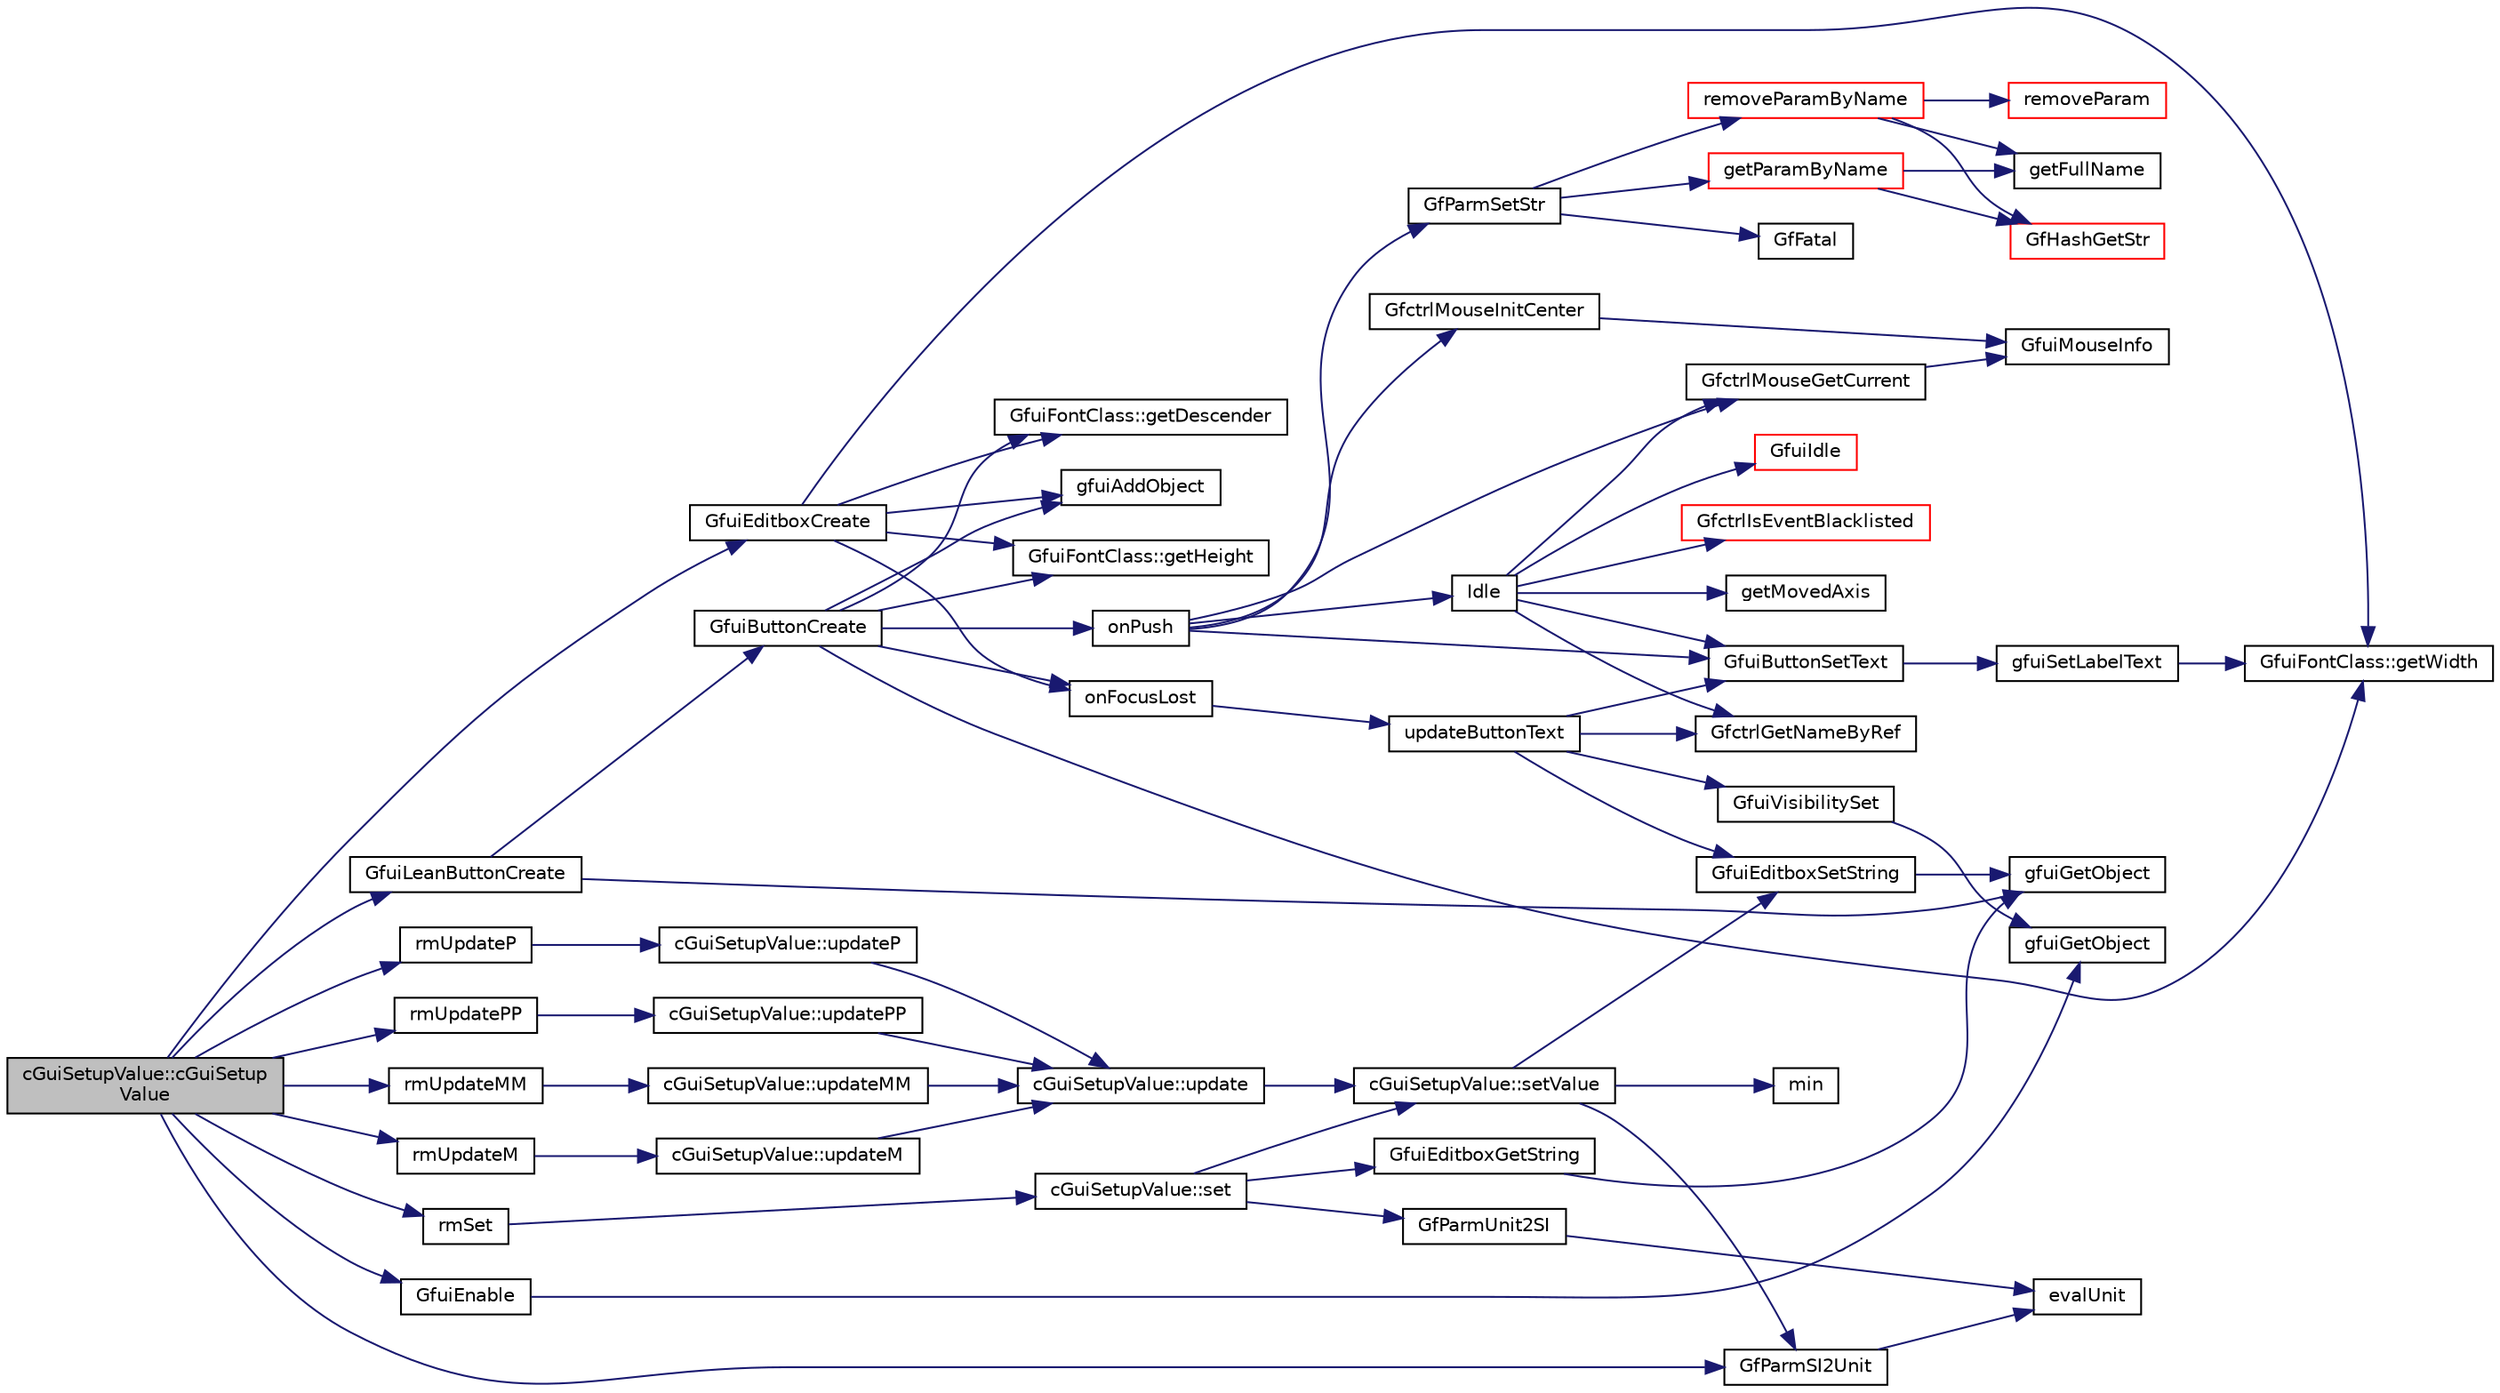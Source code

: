 digraph "cGuiSetupValue::cGuiSetupValue"
{
  edge [fontname="Helvetica",fontsize="10",labelfontname="Helvetica",labelfontsize="10"];
  node [fontname="Helvetica",fontsize="10",shape=record];
  rankdir="LR";
  Node1 [label="cGuiSetupValue::cGuiSetup\lValue",height=0.2,width=0.4,color="black", fillcolor="grey75", style="filled", fontcolor="black"];
  Node1 -> Node2 [color="midnightblue",fontsize="10",style="solid",fontname="Helvetica"];
  Node2 [label="GfParmSI2Unit",height=0.2,width=0.4,color="black", fillcolor="white", style="filled",URL="$group__paramsdata.html#gab24de0cda7e3f9a5ea42be6dd7592a38",tooltip="Convert a value from SI to given unit. "];
  Node2 -> Node3 [color="midnightblue",fontsize="10",style="solid",fontname="Helvetica"];
  Node3 [label="evalUnit",height=0.2,width=0.4,color="black", fillcolor="white", style="filled",URL="$group__paramshelper.html#ga939d9b995855a1e99d2ed2591692c71d",tooltip="Support function to multiply or divide dest with unit conversion factor. "];
  Node1 -> Node4 [color="midnightblue",fontsize="10",style="solid",fontname="Helvetica"];
  Node4 [label="GfuiEditboxCreate",height=0.2,width=0.4,color="black", fillcolor="white", style="filled",URL="$group__gui.html#gaa9f8ff59f63c4c4959b20e60b3a01eb2",tooltip="Add a editbox to a screen. "];
  Node4 -> Node5 [color="midnightblue",fontsize="10",style="solid",fontname="Helvetica"];
  Node5 [label="onFocusLost",height=0.2,width=0.4,color="black", fillcolor="white", style="filled",URL="$controlconfig_8cpp.html#a59cfe754e770f29c0f4e9c4d52201f83"];
  Node5 -> Node6 [color="midnightblue",fontsize="10",style="solid",fontname="Helvetica"];
  Node6 [label="updateButtonText",height=0.2,width=0.4,color="black", fillcolor="white", style="filled",URL="$controlconfig_8cpp.html#af959d86b3d6a7b6190fb8bdddbf29cf7"];
  Node6 -> Node7 [color="midnightblue",fontsize="10",style="solid",fontname="Helvetica"];
  Node7 [label="GfctrlGetNameByRef",height=0.2,width=0.4,color="black", fillcolor="white", style="filled",URL="$group__ctrl.html#gaa442694772535f7f366b2a5f15e052fb",tooltip="Get a control name by its reference. "];
  Node6 -> Node8 [color="midnightblue",fontsize="10",style="solid",fontname="Helvetica"];
  Node8 [label="GfuiButtonSetText",height=0.2,width=0.4,color="black", fillcolor="white", style="filled",URL="$group__gui.html#ga6cffbd411c8e21094c49eca5e4b41443",tooltip="Change the label of a button. "];
  Node8 -> Node9 [color="midnightblue",fontsize="10",style="solid",fontname="Helvetica"];
  Node9 [label="gfuiSetLabelText",height=0.2,width=0.4,color="black", fillcolor="white", style="filled",URL="$gui_8h.html#a2271d218f85c4fb52b2e10a4e8fba144"];
  Node9 -> Node10 [color="midnightblue",fontsize="10",style="solid",fontname="Helvetica"];
  Node10 [label="GfuiFontClass::getWidth",height=0.2,width=0.4,color="black", fillcolor="white", style="filled",URL="$class_gfui_font_class.html#a96fb79e144b166ac018613a77795b7d0"];
  Node6 -> Node11 [color="midnightblue",fontsize="10",style="solid",fontname="Helvetica"];
  Node11 [label="GfuiEditboxSetString",height=0.2,width=0.4,color="black", fillcolor="white", style="filled",URL="$group__gui.html#ga7e769622dd66806a6bc7a6bb2e8e0c25",tooltip="Set a new string. "];
  Node11 -> Node12 [color="midnightblue",fontsize="10",style="solid",fontname="Helvetica"];
  Node12 [label="gfuiGetObject",height=0.2,width=0.4,color="black", fillcolor="white", style="filled",URL="$gui_8h.html#a0ea204358545cb934b0d6427e49ce2a6"];
  Node6 -> Node13 [color="midnightblue",fontsize="10",style="solid",fontname="Helvetica"];
  Node13 [label="GfuiVisibilitySet",height=0.2,width=0.4,color="black", fillcolor="white", style="filled",URL="$group__gui.html#ga54cdf60d97666c43dd2a16e4647a8309",tooltip="Set/unset the visibility attribute of an object. "];
  Node13 -> Node14 [color="midnightblue",fontsize="10",style="solid",fontname="Helvetica"];
  Node14 [label="gfuiGetObject",height=0.2,width=0.4,color="black", fillcolor="white", style="filled",URL="$guiobject_8cpp.html#a0ea204358545cb934b0d6427e49ce2a6"];
  Node4 -> Node10 [color="midnightblue",fontsize="10",style="solid",fontname="Helvetica"];
  Node4 -> Node15 [color="midnightblue",fontsize="10",style="solid",fontname="Helvetica"];
  Node15 [label="GfuiFontClass::getDescender",height=0.2,width=0.4,color="black", fillcolor="white", style="filled",URL="$class_gfui_font_class.html#a9285866cfaa26f2db416dec244ede542"];
  Node4 -> Node16 [color="midnightblue",fontsize="10",style="solid",fontname="Helvetica"];
  Node16 [label="GfuiFontClass::getHeight",height=0.2,width=0.4,color="black", fillcolor="white", style="filled",URL="$class_gfui_font_class.html#af7a8622b16d9d8321fa6bcf5a23352a9"];
  Node4 -> Node17 [color="midnightblue",fontsize="10",style="solid",fontname="Helvetica"];
  Node17 [label="gfuiAddObject",height=0.2,width=0.4,color="black", fillcolor="white", style="filled",URL="$gui_8h.html#a94c49170d91c9d6978d7f4405d9ea064"];
  Node1 -> Node18 [color="midnightblue",fontsize="10",style="solid",fontname="Helvetica"];
  Node18 [label="rmSet",height=0.2,width=0.4,color="black", fillcolor="white", style="filled",URL="$carsetupscreen_8cpp.html#a06284e04229e0e0a710329626d5afcf3"];
  Node18 -> Node19 [color="midnightblue",fontsize="10",style="solid",fontname="Helvetica"];
  Node19 [label="cGuiSetupValue::set",height=0.2,width=0.4,color="black", fillcolor="white", style="filled",URL="$classc_gui_setup_value.html#a77d6ad7070ab79215576b485dae984a1"];
  Node19 -> Node20 [color="midnightblue",fontsize="10",style="solid",fontname="Helvetica"];
  Node20 [label="GfuiEditboxGetString",height=0.2,width=0.4,color="black", fillcolor="white", style="filled",URL="$group__gui.html#ga4354295d05e5260c1e6cde551ee24b77",tooltip="Get the string. "];
  Node20 -> Node12 [color="midnightblue",fontsize="10",style="solid",fontname="Helvetica"];
  Node19 -> Node21 [color="midnightblue",fontsize="10",style="solid",fontname="Helvetica"];
  Node21 [label="GfParmUnit2SI",height=0.2,width=0.4,color="black", fillcolor="white", style="filled",URL="$group__paramsdata.html#ga86ff634469b4c8640498bc574735a398",tooltip="Convert a value given in unit to SI. "];
  Node21 -> Node3 [color="midnightblue",fontsize="10",style="solid",fontname="Helvetica"];
  Node19 -> Node22 [color="midnightblue",fontsize="10",style="solid",fontname="Helvetica"];
  Node22 [label="cGuiSetupValue::setValue",height=0.2,width=0.4,color="black", fillcolor="white", style="filled",URL="$classc_gui_setup_value.html#abd673553626abf07616525ee0d4bc391"];
  Node22 -> Node23 [color="midnightblue",fontsize="10",style="solid",fontname="Helvetica"];
  Node23 [label="min",height=0.2,width=0.4,color="black", fillcolor="white", style="filled",URL="$_basic_8h.html#a07ea3b7c7ac18b96fd67ba3a6757ceb2"];
  Node22 -> Node2 [color="midnightblue",fontsize="10",style="solid",fontname="Helvetica"];
  Node22 -> Node11 [color="midnightblue",fontsize="10",style="solid",fontname="Helvetica"];
  Node1 -> Node24 [color="midnightblue",fontsize="10",style="solid",fontname="Helvetica"];
  Node24 [label="GfuiEnable",height=0.2,width=0.4,color="black", fillcolor="white", style="filled",URL="$group__gui.html#ga6e8e6932b5103bfa548539fc62cf7228",tooltip="Enable / Disable an object. "];
  Node24 -> Node14 [color="midnightblue",fontsize="10",style="solid",fontname="Helvetica"];
  Node1 -> Node25 [color="midnightblue",fontsize="10",style="solid",fontname="Helvetica"];
  Node25 [label="GfuiLeanButtonCreate",height=0.2,width=0.4,color="black", fillcolor="white", style="filled",URL="$guibutton_8cpp.html#af2cda5df717756677992e412434edd7b"];
  Node25 -> Node26 [color="midnightblue",fontsize="10",style="solid",fontname="Helvetica"];
  Node26 [label="GfuiButtonCreate",height=0.2,width=0.4,color="black", fillcolor="white", style="filled",URL="$group__gui.html#ga48acf689c531b99051db5328023539fd",tooltip="Add a button to a screen. "];
  Node26 -> Node27 [color="midnightblue",fontsize="10",style="solid",fontname="Helvetica"];
  Node27 [label="onPush",height=0.2,width=0.4,color="black", fillcolor="white", style="filled",URL="$controlconfig_8cpp.html#a7f74cf9ff0daa4eb8a4b17bb40755683"];
  Node27 -> Node8 [color="midnightblue",fontsize="10",style="solid",fontname="Helvetica"];
  Node27 -> Node28 [color="midnightblue",fontsize="10",style="solid",fontname="Helvetica"];
  Node28 [label="GfParmSetStr",height=0.2,width=0.4,color="black", fillcolor="white", style="filled",URL="$group__paramsdata.html#ga51e004417915417cc725baf7b384e9f2",tooltip="Set a string parameter in the parameter set handle. "];
  Node28 -> Node29 [color="midnightblue",fontsize="10",style="solid",fontname="Helvetica"];
  Node29 [label="GfFatal",height=0.2,width=0.4,color="black", fillcolor="white", style="filled",URL="$tgf_8h.html#a927c58e55400ef72e0e54548b26f973d"];
  Node28 -> Node30 [color="midnightblue",fontsize="10",style="solid",fontname="Helvetica"];
  Node30 [label="removeParamByName",height=0.2,width=0.4,color="red", fillcolor="white", style="filled",URL="$group__paramshelper.html#ga07cd5a316f56002cdd2e85fa66ed874d",tooltip="Helper function to remove a parameter with given name paramName. "];
  Node30 -> Node31 [color="midnightblue",fontsize="10",style="solid",fontname="Helvetica"];
  Node31 [label="GfHashGetStr",height=0.2,width=0.4,color="red", fillcolor="white", style="filled",URL="$group__hash.html#ga4e47f57400b95ab9b6fe918c123fdb26",tooltip="Get the user data associated with a string key. "];
  Node30 -> Node32 [color="midnightblue",fontsize="10",style="solid",fontname="Helvetica"];
  Node32 [label="getFullName",height=0.2,width=0.4,color="black", fillcolor="white", style="filled",URL="$group__paramshelper.html#gaf12253922391ef1139cd12f2a0ffa5ea",tooltip="Helper function to get the full name of a parameter (full name: \"sectionName/paramName\"). "];
  Node30 -> Node33 [color="midnightblue",fontsize="10",style="solid",fontname="Helvetica"];
  Node33 [label="removeParam",height=0.2,width=0.4,color="red", fillcolor="white", style="filled",URL="$group__paramshelper.html#ga927ac59c03ac010619f07922f6a63885",tooltip="Helper function to remove given parameter. "];
  Node28 -> Node34 [color="midnightblue",fontsize="10",style="solid",fontname="Helvetica"];
  Node34 [label="getParamByName",height=0.2,width=0.4,color="red", fillcolor="white", style="filled",URL="$group__paramshelper.html#gad76ca407ee6b618e69f80c80aa319d63",tooltip="Helper function to get (or create) a parameter by name. "];
  Node34 -> Node32 [color="midnightblue",fontsize="10",style="solid",fontname="Helvetica"];
  Node34 -> Node31 [color="midnightblue",fontsize="10",style="solid",fontname="Helvetica"];
  Node27 -> Node35 [color="midnightblue",fontsize="10",style="solid",fontname="Helvetica"];
  Node35 [label="Idle",height=0.2,width=0.4,color="black", fillcolor="white", style="filled",URL="$controlconfig_8cpp.html#ae99357b751c6b47477890bcf61987720"];
  Node35 -> Node36 [color="midnightblue",fontsize="10",style="solid",fontname="Helvetica"];
  Node36 [label="GfctrlMouseGetCurrent",height=0.2,width=0.4,color="black", fillcolor="white", style="filled",URL="$group__ctrl.html#ga1d62005829c884e380b1ee201239ddc6",tooltip="Get the mouse current values. "];
  Node36 -> Node37 [color="midnightblue",fontsize="10",style="solid",fontname="Helvetica"];
  Node37 [label="GfuiMouseInfo",height=0.2,width=0.4,color="black", fillcolor="white", style="filled",URL="$group__gui.html#ga742f49d4d38c9d557fac937240f6ee75",tooltip="Get the mouse information (position and buttons) "];
  Node35 -> Node38 [color="midnightblue",fontsize="10",style="solid",fontname="Helvetica"];
  Node38 [label="GfuiIdle",height=0.2,width=0.4,color="red", fillcolor="white", style="filled",URL="$group__gui.html#ga37075d79253ce8fdfeb115c187cd1108",tooltip="Idle function for the GUI to be called during Idle loop of glut. "];
  Node35 -> Node7 [color="midnightblue",fontsize="10",style="solid",fontname="Helvetica"];
  Node35 -> Node8 [color="midnightblue",fontsize="10",style="solid",fontname="Helvetica"];
  Node35 -> Node39 [color="midnightblue",fontsize="10",style="solid",fontname="Helvetica"];
  Node39 [label="GfctrlIsEventBlacklisted",height=0.2,width=0.4,color="red", fillcolor="white", style="filled",URL="$group__ctrl.html#gab2fe4386619758238672dd29c32890e8",tooltip="Check if given event is blacklisted (used for buttons or axis which fire a button AND move event)..."];
  Node35 -> Node40 [color="midnightblue",fontsize="10",style="solid",fontname="Helvetica"];
  Node40 [label="getMovedAxis",height=0.2,width=0.4,color="black", fillcolor="white", style="filled",URL="$controlconfig_8cpp.html#a4e8236f52a235b9fa491726461f4cddb"];
  Node27 -> Node41 [color="midnightblue",fontsize="10",style="solid",fontname="Helvetica"];
  Node41 [label="GfctrlMouseInitCenter",height=0.2,width=0.4,color="black", fillcolor="white", style="filled",URL="$group__ctrl.html#gad5a55fde0e50ffa232a202ec252eaf66",tooltip="Get the reference position. "];
  Node41 -> Node37 [color="midnightblue",fontsize="10",style="solid",fontname="Helvetica"];
  Node27 -> Node36 [color="midnightblue",fontsize="10",style="solid",fontname="Helvetica"];
  Node26 -> Node5 [color="midnightblue",fontsize="10",style="solid",fontname="Helvetica"];
  Node26 -> Node10 [color="midnightblue",fontsize="10",style="solid",fontname="Helvetica"];
  Node26 -> Node15 [color="midnightblue",fontsize="10",style="solid",fontname="Helvetica"];
  Node26 -> Node16 [color="midnightblue",fontsize="10",style="solid",fontname="Helvetica"];
  Node26 -> Node17 [color="midnightblue",fontsize="10",style="solid",fontname="Helvetica"];
  Node25 -> Node12 [color="midnightblue",fontsize="10",style="solid",fontname="Helvetica"];
  Node1 -> Node42 [color="midnightblue",fontsize="10",style="solid",fontname="Helvetica"];
  Node42 [label="rmUpdateMM",height=0.2,width=0.4,color="black", fillcolor="white", style="filled",URL="$carsetupscreen_8cpp.html#a179736d4bbda416b831ad42858d1d937"];
  Node42 -> Node43 [color="midnightblue",fontsize="10",style="solid",fontname="Helvetica"];
  Node43 [label="cGuiSetupValue::updateMM",height=0.2,width=0.4,color="black", fillcolor="white", style="filled",URL="$classc_gui_setup_value.html#a7208b8330480e42ade1f56a7436c0828"];
  Node43 -> Node44 [color="midnightblue",fontsize="10",style="solid",fontname="Helvetica"];
  Node44 [label="cGuiSetupValue::update",height=0.2,width=0.4,color="black", fillcolor="white", style="filled",URL="$classc_gui_setup_value.html#a9fca87af76068d64238b3228f869356b"];
  Node44 -> Node22 [color="midnightblue",fontsize="10",style="solid",fontname="Helvetica"];
  Node1 -> Node45 [color="midnightblue",fontsize="10",style="solid",fontname="Helvetica"];
  Node45 [label="rmUpdateM",height=0.2,width=0.4,color="black", fillcolor="white", style="filled",URL="$carsetupscreen_8cpp.html#a999863d2009ddf79b7cab3e381caf59f"];
  Node45 -> Node46 [color="midnightblue",fontsize="10",style="solid",fontname="Helvetica"];
  Node46 [label="cGuiSetupValue::updateM",height=0.2,width=0.4,color="black", fillcolor="white", style="filled",URL="$classc_gui_setup_value.html#a9de551f21f2596b0881c419412a99ed4"];
  Node46 -> Node44 [color="midnightblue",fontsize="10",style="solid",fontname="Helvetica"];
  Node1 -> Node47 [color="midnightblue",fontsize="10",style="solid",fontname="Helvetica"];
  Node47 [label="rmUpdateP",height=0.2,width=0.4,color="black", fillcolor="white", style="filled",URL="$carsetupscreen_8cpp.html#a549e6f53dd6b5431cfec0e1fed642d9d"];
  Node47 -> Node48 [color="midnightblue",fontsize="10",style="solid",fontname="Helvetica"];
  Node48 [label="cGuiSetupValue::updateP",height=0.2,width=0.4,color="black", fillcolor="white", style="filled",URL="$classc_gui_setup_value.html#a65b2d9dc64c26d9ade9290d54b978043"];
  Node48 -> Node44 [color="midnightblue",fontsize="10",style="solid",fontname="Helvetica"];
  Node1 -> Node49 [color="midnightblue",fontsize="10",style="solid",fontname="Helvetica"];
  Node49 [label="rmUpdatePP",height=0.2,width=0.4,color="black", fillcolor="white", style="filled",URL="$carsetupscreen_8cpp.html#a4b58f24ac31716d30bda248707752a1a"];
  Node49 -> Node50 [color="midnightblue",fontsize="10",style="solid",fontname="Helvetica"];
  Node50 [label="cGuiSetupValue::updatePP",height=0.2,width=0.4,color="black", fillcolor="white", style="filled",URL="$classc_gui_setup_value.html#a08570c3f4c9c396ddbc8eb6ed6e719e2"];
  Node50 -> Node44 [color="midnightblue",fontsize="10",style="solid",fontname="Helvetica"];
}
